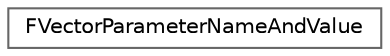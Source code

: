 digraph "Graphical Class Hierarchy"
{
 // INTERACTIVE_SVG=YES
 // LATEX_PDF_SIZE
  bgcolor="transparent";
  edge [fontname=Helvetica,fontsize=10,labelfontname=Helvetica,labelfontsize=10];
  node [fontname=Helvetica,fontsize=10,shape=box,height=0.2,width=0.4];
  rankdir="LR";
  Node0 [id="Node000000",label="FVectorParameterNameAndValue",height=0.2,width=0.4,color="grey40", fillcolor="white", style="filled",URL="$d3/d61/structFVectorParameterNameAndValue.html",tooltip="Structure representing the animated value of a vector parameter."];
}
